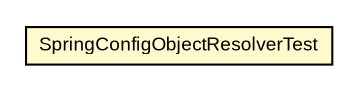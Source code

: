 #!/usr/local/bin/dot
#
# Class diagram 
# Generated by UMLGraph version R5_6-24-gf6e263 (http://www.umlgraph.org/)
#

digraph G {
	edge [fontname="arial",fontsize=10,labelfontname="arial",labelfontsize=10];
	node [fontname="arial",fontsize=10,shape=plaintext];
	nodesep=0.25;
	ranksep=0.5;
	// org.settings4j.objectresolver.SpringConfigObjectResolverTest
	c1450 [label=<<table title="org.settings4j.objectresolver.SpringConfigObjectResolverTest" border="0" cellborder="1" cellspacing="0" cellpadding="2" port="p" bgcolor="lemonChiffon" href="./SpringConfigObjectResolverTest.html">
		<tr><td><table border="0" cellspacing="0" cellpadding="1">
<tr><td align="center" balign="center"> SpringConfigObjectResolverTest </td></tr>
		</table></td></tr>
		</table>>, URL="./SpringConfigObjectResolverTest.html", fontname="arial", fontcolor="black", fontsize=9.0];
}

